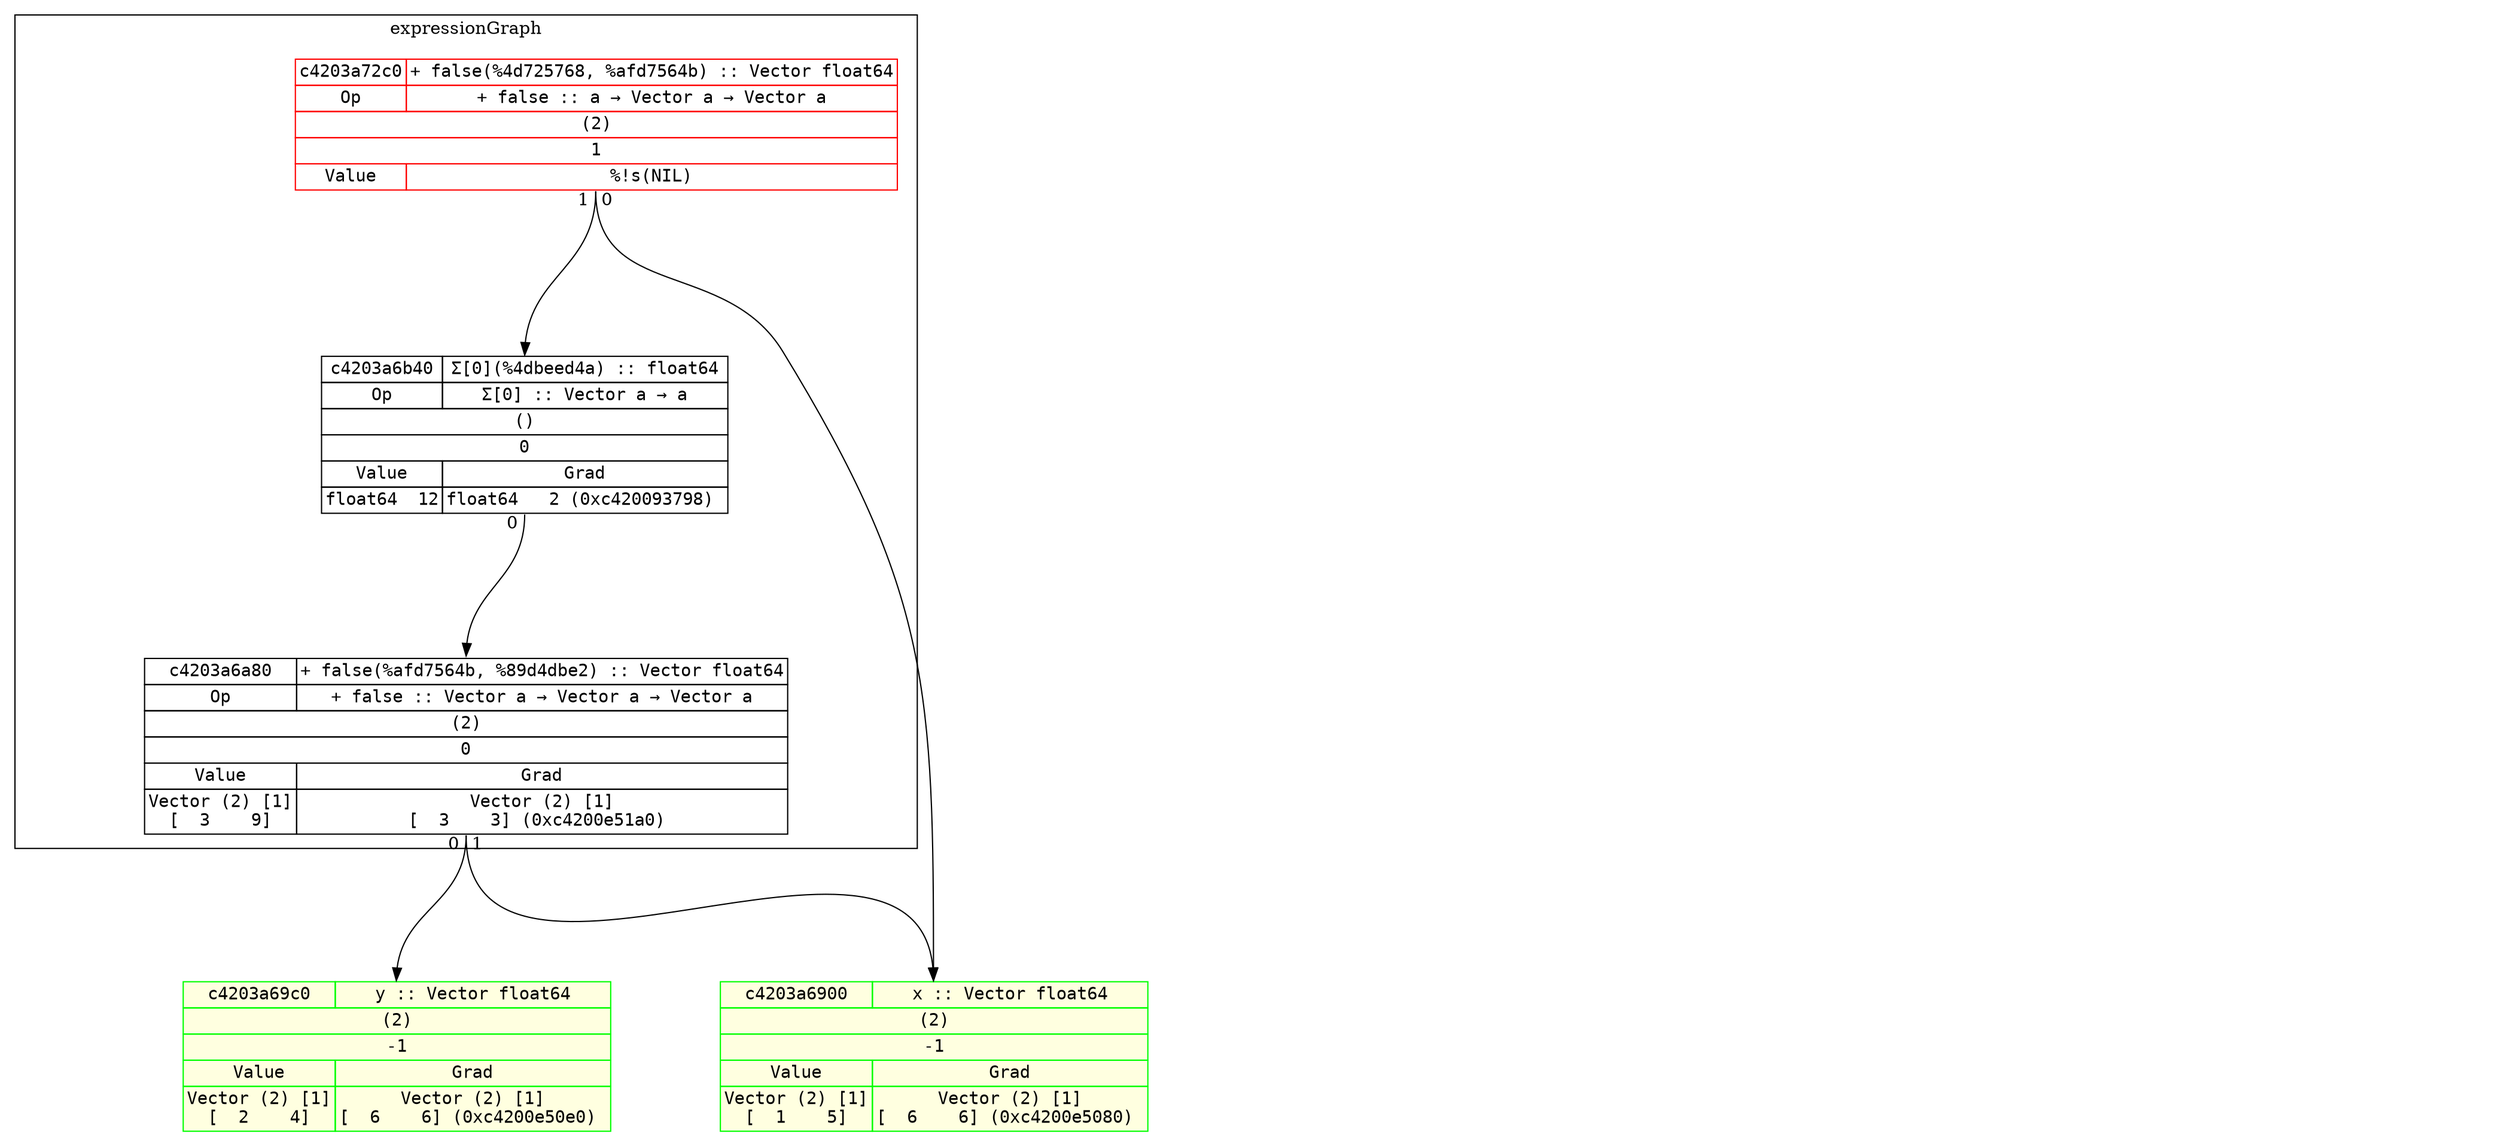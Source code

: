 digraph fullGraph {
	nodesep=1;
	rankdir=TB;
	ranksep="1.5 equally";
	Node_0xc4203a6a80:anchor:s->Node_0xc4203a6900:anchor:n[ labelfloat=false, taillabel=" 0 " ];
	Node_0xc4203a6a80:anchor:s->Node_0xc4203a69c0:anchor:n[ labelfloat=false, taillabel=" 1 " ];
	Node_0xc4203a6b40:anchor:s->Node_0xc4203a6a80:anchor:n[ labelfloat=false, taillabel=" 0 " ];
	Node_0xc4203a72c0:anchor:s->Node_0xc4203a6b40:anchor:n[ labelfloat=false, taillabel=" 0 " ];
	Node_0xc4203a72c0:anchor:s->Node_0xc4203a6900:anchor:n[ labelfloat=false, taillabel=" 1 " ];
	outsideRoot->insideInputs[ constraint=false, style=invis, weight=999 ];
	outsideConsts->insideConsts[ constraint=false, style=invis, weight=999 ];
	outsideRoot->outsideConsts[ constraint=false, style=invis, weight=999 ];
	insideInputs->insideConsts[ constraint=false, style=invis, weight=999 ];
	outsideExprG->insideExprG[ constraint=false, style=invis, weight=999 ];
	outsideConsts->outsideExprG[ constraint=false, style=invis, weight=999 ];
	insideConsts->insideExprG[ constraint=false, style=invis, weight=999 ];
	subgraph cluster_expressionGraph {
	label=expressionGraph;
	Node_0xc4203a6a80 [ fontname=monospace, label=<
<TABLE BORDER="0" CELLBORDER="1" CELLSPACING="0" PORT="anchor" >

<TR><TD>c4203a6a80</TD><TD>+ false(%afd7564b, %89d4dbe2) :: Vector float64</TD></TR>
<TR><TD>Op</TD><TD>+ false :: Vector a → Vector a → Vector a</TD></TR>
<TR><TD COLSPAN="2">(2)</TD></TR>
<TR><TD COLSPAN="2">0</TD></TR>
<TR><TD>Value</TD><TD>Grad</TD></TR>
<TR><TD>Vector (2) [1]<BR />[  3    9]</TD><TD>Vector (2) [1]<BR />[  3    3] (0xc4200e51a0) </TD></TR>


</TABLE>
>, shape=none ];
	Node_0xc4203a6b40 [ fontname=monospace, label=<
<TABLE BORDER="0" CELLBORDER="1" CELLSPACING="0" PORT="anchor" >

<TR><TD>c4203a6b40</TD><TD>Σ[0](%4dbeed4a) :: float64</TD></TR>
<TR><TD>Op</TD><TD>Σ[0] :: Vector a → a</TD></TR>
<TR><TD COLSPAN="2">()</TD></TR>
<TR><TD COLSPAN="2">0</TD></TR>
<TR><TD>Value</TD><TD>Grad</TD></TR>
<TR><TD>float64  12</TD><TD>float64   2 (0xc420093798) </TD></TR>


</TABLE>
>, shape=none ];
	Node_0xc4203a72c0 [ fontname=monospace, label=<
<TABLE BORDER="0" CELLBORDER="1" CELLSPACING="0" PORT="anchor"  COLOR="#FF0000;" >

<TR><TD>c4203a72c0</TD><TD>+ false(%4d725768, %afd7564b) :: Vector float64</TD></TR>
<TR><TD>Op</TD><TD>+ false :: a → Vector a → Vector a</TD></TR>
<TR><TD COLSPAN="2">(2)</TD></TR>
<TR><TD COLSPAN="2">1</TD></TR>

<TR><TD>Value</TD><TD>%!s(NIL)</TD></TR>


</TABLE>
>, shape=none ];
	insideExprG [ style=invis ];

}
;
	subgraph inputConsts {
	rank=max;
	subgraph cluster_constants {
	label=constants;
	insideConsts [ style=invis ];

}
;
	subgraph cluster_inputs {
	label=inputs;
	Node_0xc4203a6900 [ fontname=monospace, label=<
<TABLE BORDER="0" CELLBORDER="1" CELLSPACING="0" PORT="anchor"  COLOR="#00FF00;" BGCOLOR="lightyellow">

<TR><TD>c4203a6900</TD><TD>x :: Vector float64</TD></TR>

<TR><TD COLSPAN="2">(2)</TD></TR>
<TR><TD COLSPAN="2">-1</TD></TR>
<TR><TD>Value</TD><TD>Grad</TD></TR>
<TR><TD>Vector (2) [1]<BR />[  1    5]</TD><TD>Vector (2) [1]<BR />[  6    6] (0xc4200e5080) </TD></TR>


</TABLE>
>, shape=none ];
	Node_0xc4203a69c0 [ fontname=monospace, label=<
<TABLE BORDER="0" CELLBORDER="1" CELLSPACING="0" PORT="anchor"  COLOR="#00FF00;" BGCOLOR="lightyellow">

<TR><TD>c4203a69c0</TD><TD>y :: Vector float64</TD></TR>

<TR><TD COLSPAN="2">(2)</TD></TR>
<TR><TD COLSPAN="2">-1</TD></TR>
<TR><TD>Value</TD><TD>Grad</TD></TR>
<TR><TD>Vector (2) [1]<BR />[  2    4]</TD><TD>Vector (2) [1]<BR />[  6    6] (0xc4200e50e0) </TD></TR>


</TABLE>
>, shape=none ];
	insideInputs [ style=invis ];

}
;

}
;
	subgraph outsides {
	outsideConsts [ style=invis ];
	outsideExprG [ style=invis ];
	outsideRoot [ style=invis ];

}
;

}
